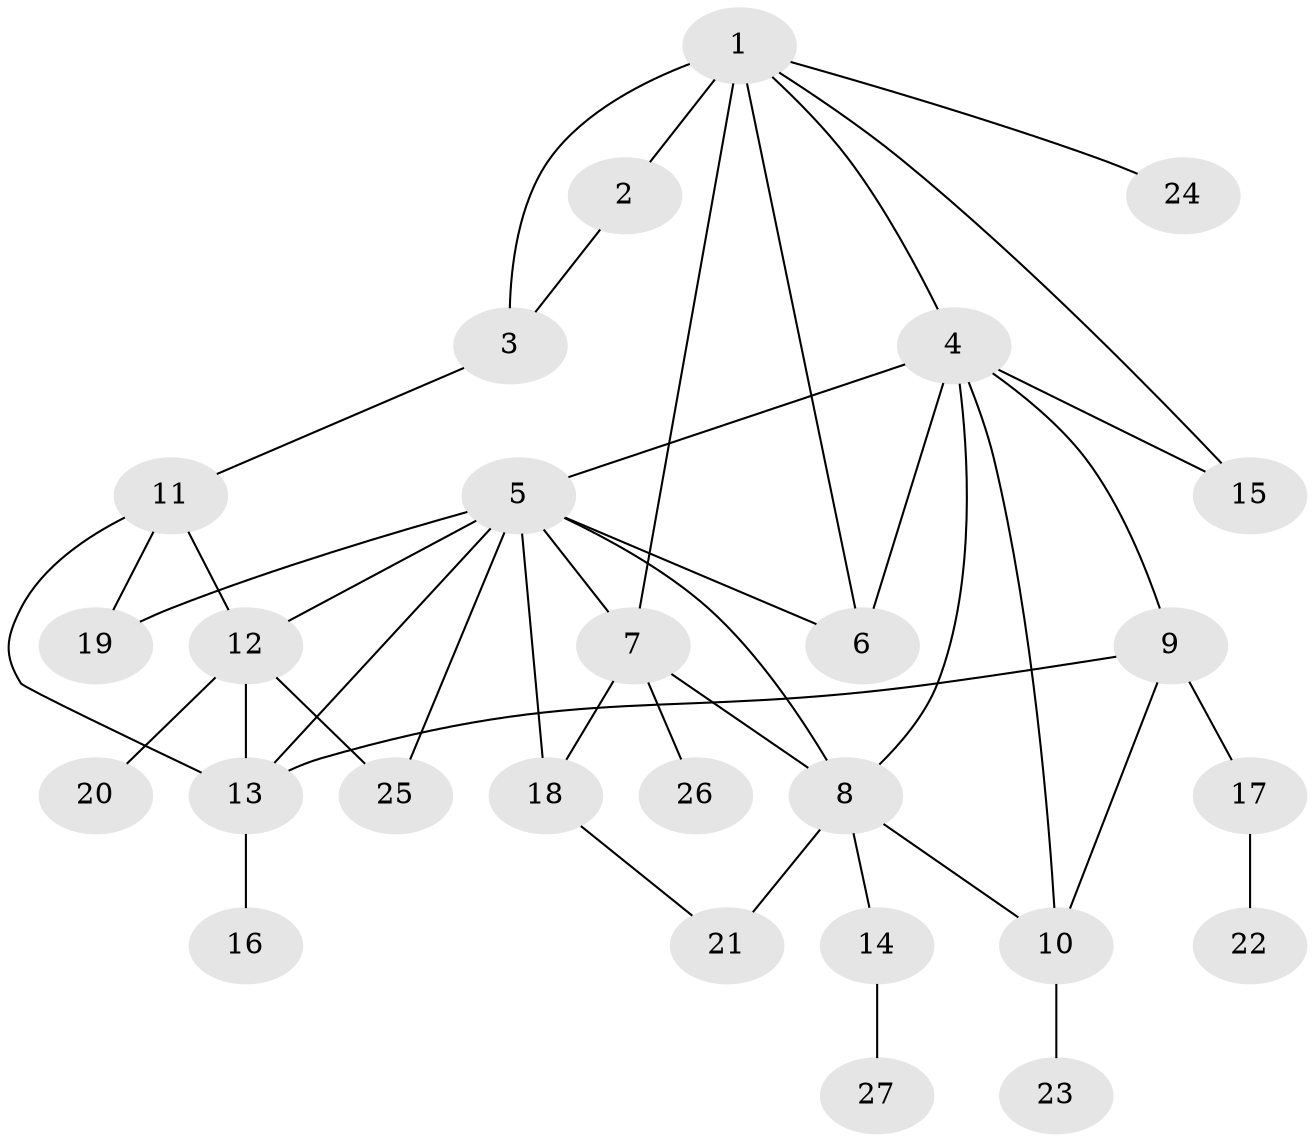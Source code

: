 // original degree distribution, {10: 0.015151515151515152, 2: 0.24242424242424243, 5: 0.030303030303030304, 4: 0.07575757575757576, 7: 0.045454545454545456, 8: 0.015151515151515152, 6: 0.045454545454545456, 3: 0.07575757575757576, 1: 0.45454545454545453}
// Generated by graph-tools (version 1.1) at 2025/52/03/04/25 22:52:08]
// undirected, 27 vertices, 43 edges
graph export_dot {
  node [color=gray90,style=filled];
  1;
  2;
  3;
  4;
  5;
  6;
  7;
  8;
  9;
  10;
  11;
  12;
  13;
  14;
  15;
  16;
  17;
  18;
  19;
  20;
  21;
  22;
  23;
  24;
  25;
  26;
  27;
  1 -- 2 [weight=3.0];
  1 -- 3 [weight=1.0];
  1 -- 4 [weight=1.0];
  1 -- 6 [weight=1.0];
  1 -- 7 [weight=1.0];
  1 -- 15 [weight=1.0];
  1 -- 24 [weight=1.0];
  2 -- 3 [weight=1.0];
  3 -- 11 [weight=1.0];
  4 -- 5 [weight=1.0];
  4 -- 6 [weight=1.0];
  4 -- 8 [weight=1.0];
  4 -- 9 [weight=1.0];
  4 -- 10 [weight=1.0];
  4 -- 15 [weight=1.0];
  5 -- 6 [weight=1.0];
  5 -- 7 [weight=1.0];
  5 -- 8 [weight=1.0];
  5 -- 12 [weight=1.0];
  5 -- 13 [weight=1.0];
  5 -- 18 [weight=1.0];
  5 -- 19 [weight=1.0];
  5 -- 25 [weight=1.0];
  7 -- 8 [weight=1.0];
  7 -- 18 [weight=1.0];
  7 -- 26 [weight=1.0];
  8 -- 10 [weight=1.0];
  8 -- 14 [weight=1.0];
  8 -- 21 [weight=2.0];
  9 -- 10 [weight=1.0];
  9 -- 13 [weight=1.0];
  9 -- 17 [weight=2.0];
  10 -- 23 [weight=1.0];
  11 -- 12 [weight=1.0];
  11 -- 13 [weight=1.0];
  11 -- 19 [weight=1.0];
  12 -- 13 [weight=1.0];
  12 -- 20 [weight=1.0];
  12 -- 25 [weight=2.0];
  13 -- 16 [weight=1.0];
  14 -- 27 [weight=1.0];
  17 -- 22 [weight=1.0];
  18 -- 21 [weight=1.0];
}
